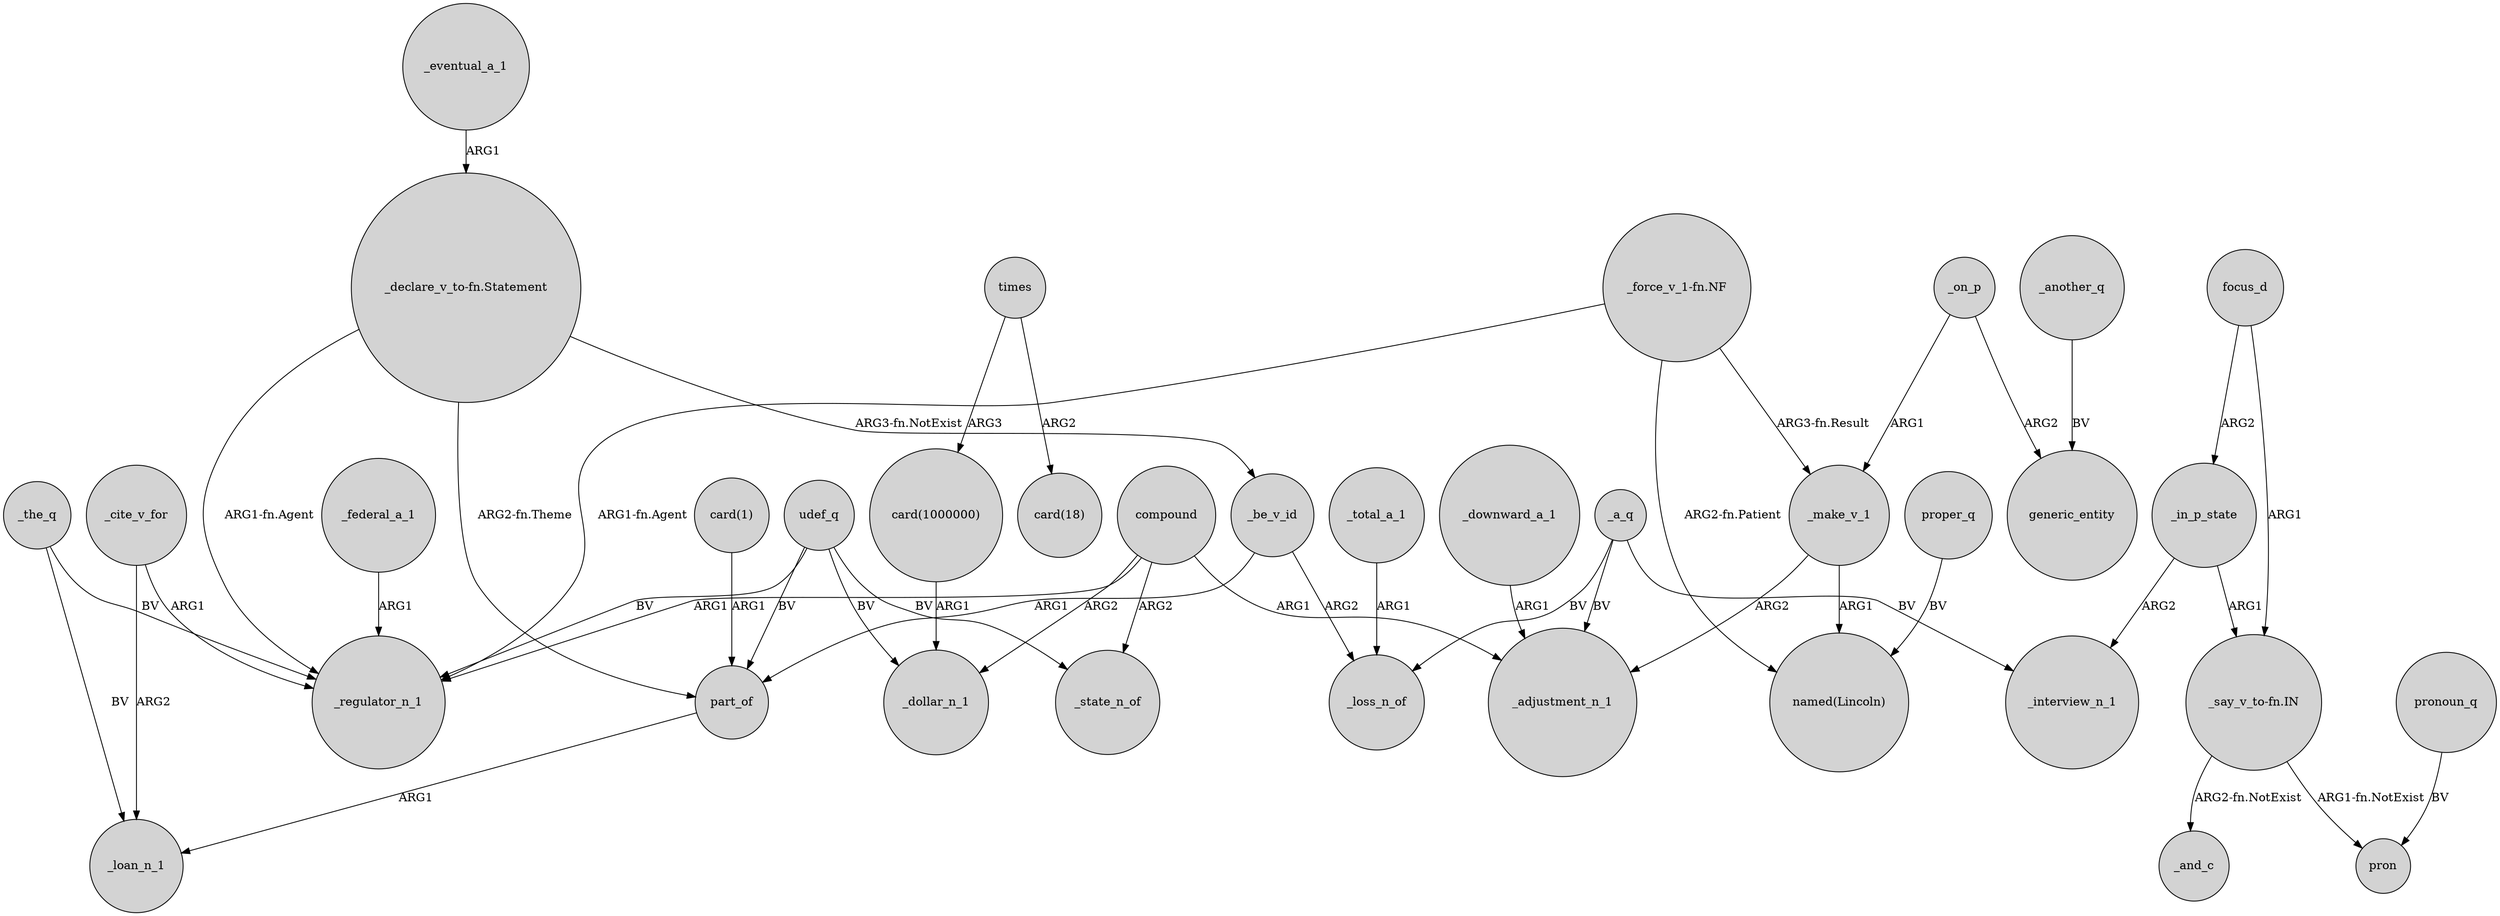 digraph {
	node [shape=circle style=filled]
	"_declare_v_to-fn.Statement" -> _regulator_n_1 [label="ARG1-fn.Agent"]
	_be_v_id -> part_of [label=ARG1]
	"card(1000000)" -> _dollar_n_1 [label=ARG1]
	_federal_a_1 -> _regulator_n_1 [label=ARG1]
	udef_q -> part_of [label=BV]
	_downward_a_1 -> _adjustment_n_1 [label=ARG1]
	_a_q -> _loss_n_of [label=BV]
	_on_p -> _make_v_1 [label=ARG1]
	udef_q -> _state_n_of [label=BV]
	_a_q -> _interview_n_1 [label=BV]
	_a_q -> _adjustment_n_1 [label=BV]
	focus_d -> _in_p_state [label=ARG2]
	"_say_v_to-fn.IN" -> pron [label="ARG1-fn.NotExist"]
	_cite_v_for -> _loan_n_1 [label=ARG2]
	compound -> _state_n_of [label=ARG2]
	"_force_v_1-fn.NF" -> _regulator_n_1 [label="ARG1-fn.Agent"]
	_cite_v_for -> _regulator_n_1 [label=ARG1]
	_make_v_1 -> "named(Lincoln)" [label=ARG1]
	"_force_v_1-fn.NF" -> _make_v_1 [label="ARG3-fn.Result"]
	_total_a_1 -> _loss_n_of [label=ARG1]
	"_declare_v_to-fn.Statement" -> _be_v_id [label="ARG3-fn.NotExist"]
	_make_v_1 -> _adjustment_n_1 [label=ARG2]
	compound -> _adjustment_n_1 [label=ARG1]
	proper_q -> "named(Lincoln)" [label=BV]
	_another_q -> generic_entity [label=BV]
	_eventual_a_1 -> "_declare_v_to-fn.Statement" [label=ARG1]
	pronoun_q -> pron [label=BV]
	_the_q -> _loan_n_1 [label=BV]
	"_force_v_1-fn.NF" -> "named(Lincoln)" [label="ARG2-fn.Patient"]
	times -> "card(1000000)" [label=ARG3]
	"_say_v_to-fn.IN" -> _and_c [label="ARG2-fn.NotExist"]
	_in_p_state -> _interview_n_1 [label=ARG2]
	_on_p -> generic_entity [label=ARG2]
	_the_q -> _regulator_n_1 [label=BV]
	"card(1)" -> part_of [label=ARG1]
	"_declare_v_to-fn.Statement" -> part_of [label="ARG2-fn.Theme"]
	_be_v_id -> _loss_n_of [label=ARG2]
	times -> "card(18)" [label=ARG2]
	compound -> _regulator_n_1 [label=ARG1]
	compound -> _dollar_n_1 [label=ARG2]
	udef_q -> _regulator_n_1 [label=BV]
	part_of -> _loan_n_1 [label=ARG1]
	_in_p_state -> "_say_v_to-fn.IN" [label=ARG1]
	udef_q -> _dollar_n_1 [label=BV]
	focus_d -> "_say_v_to-fn.IN" [label=ARG1]
}
